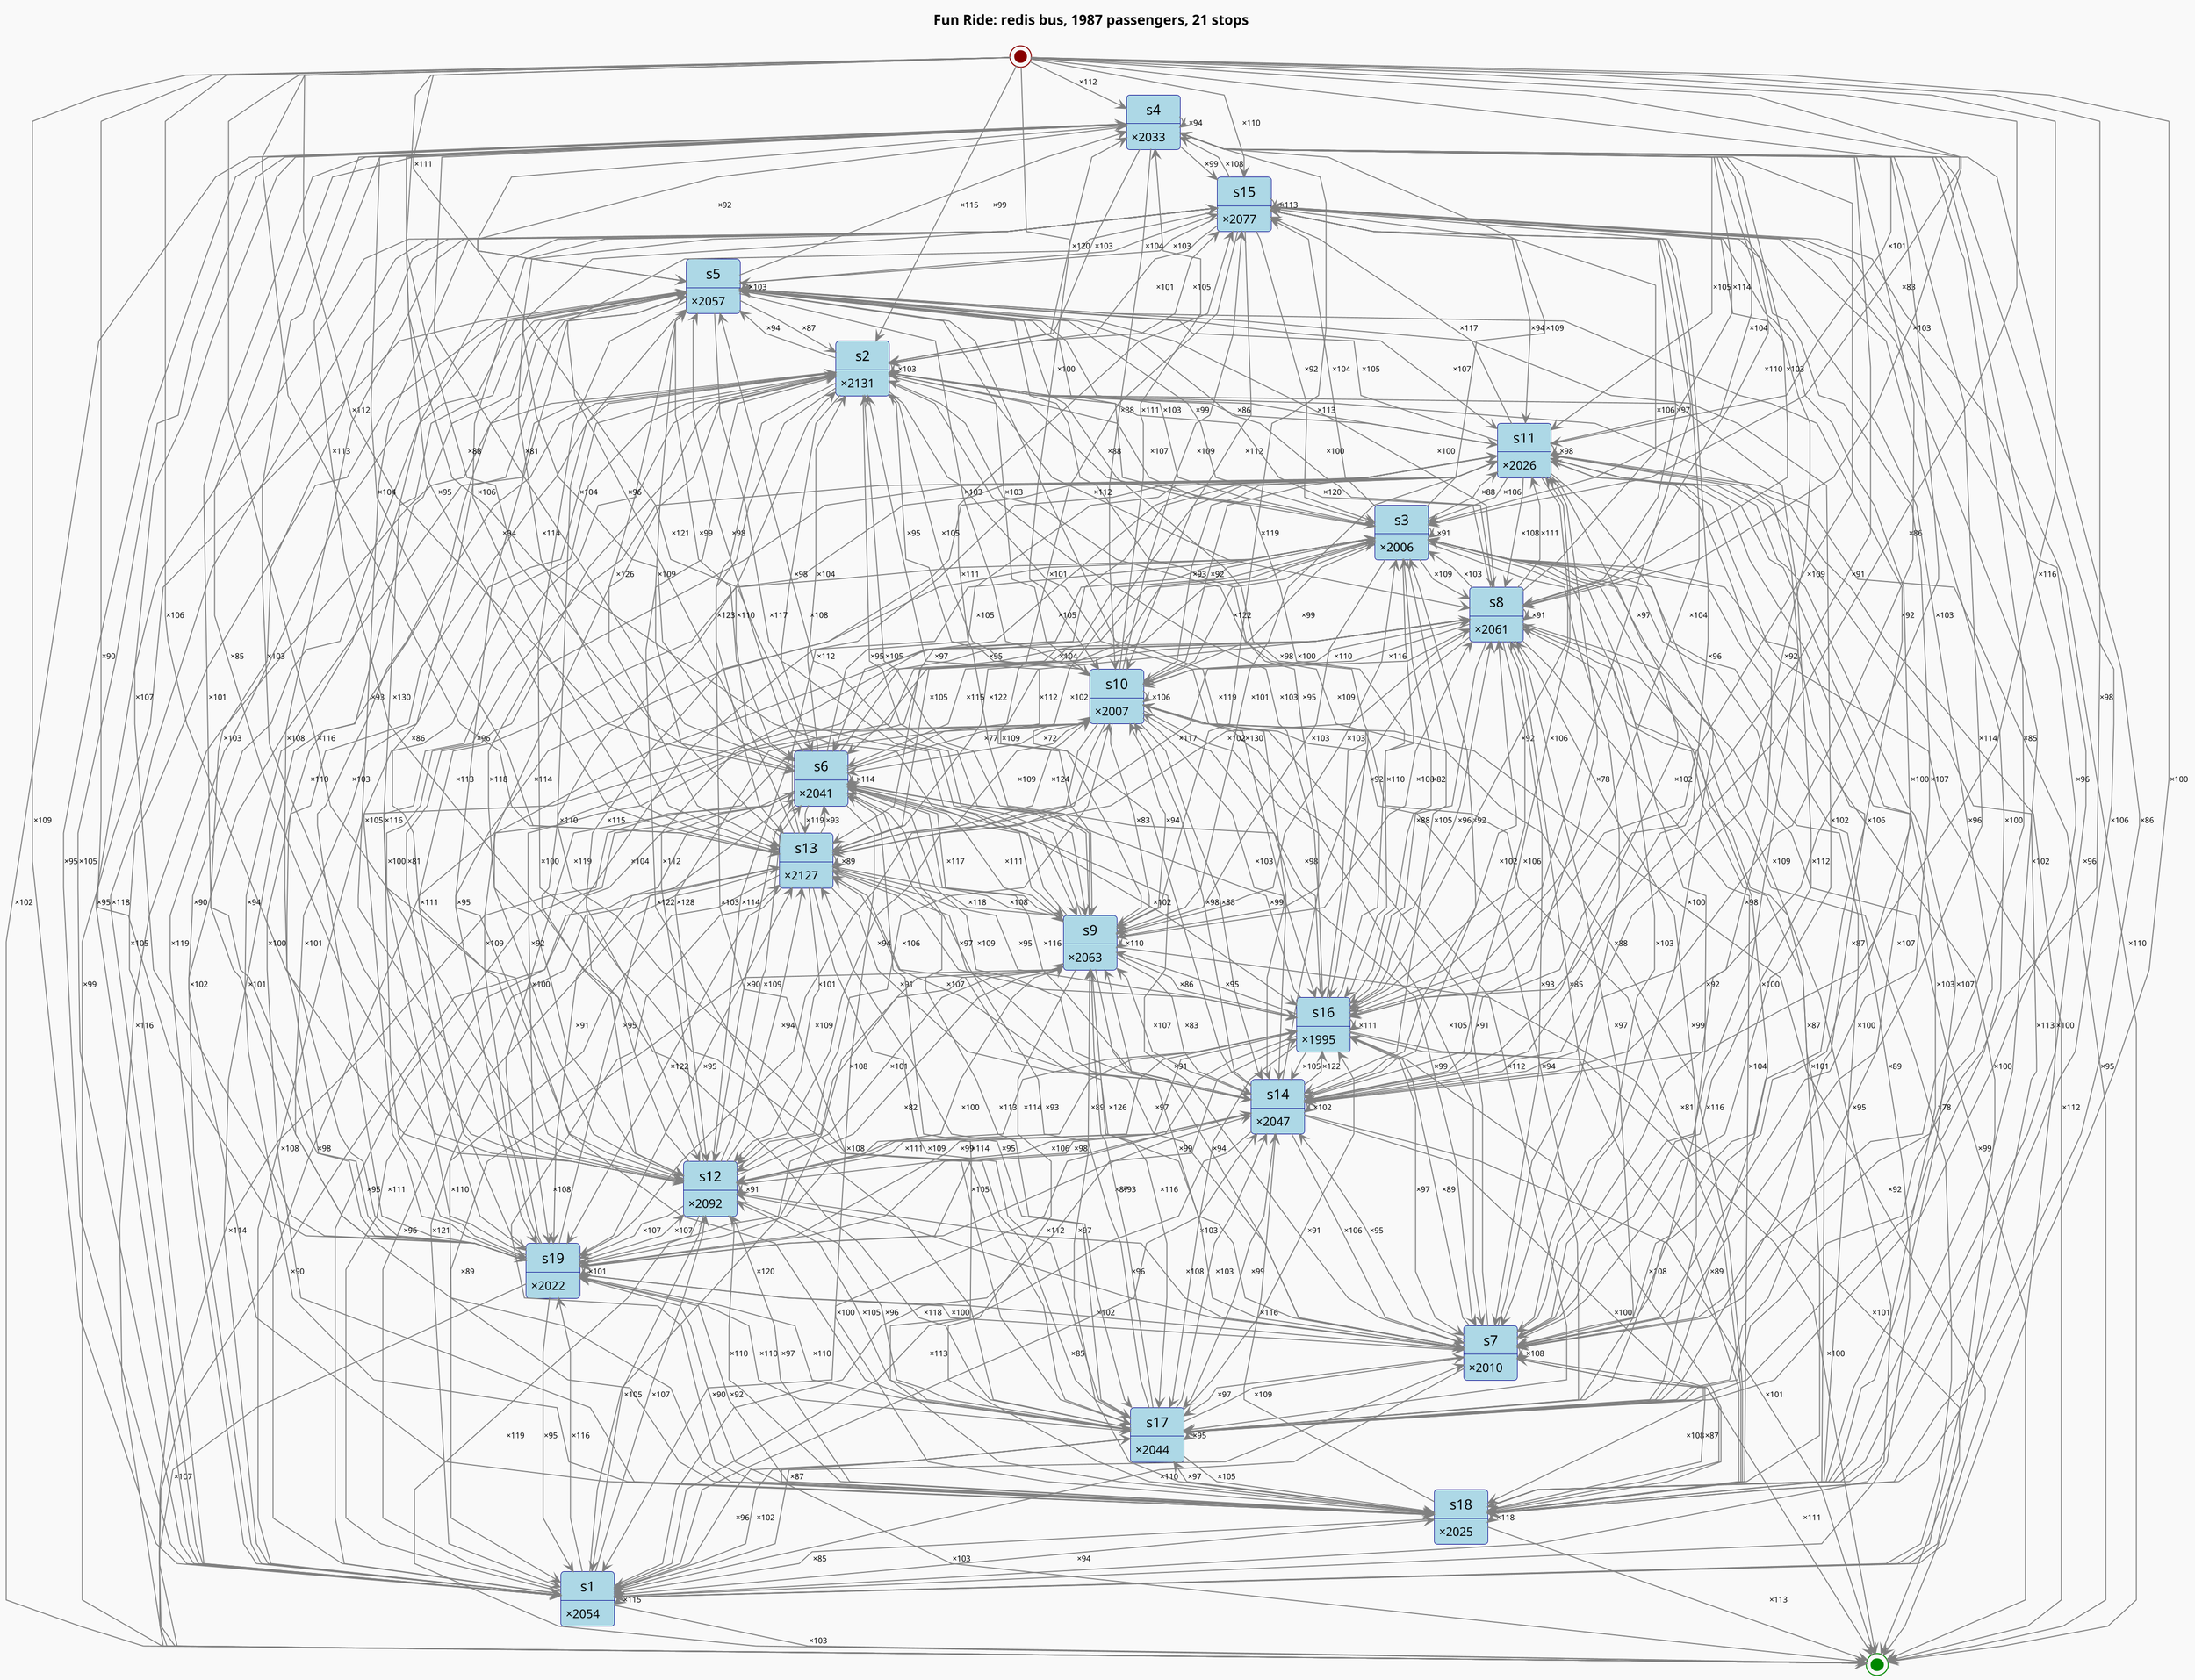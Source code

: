 @startuml
!theme mars
skinparam linetype polyline
skinparam nodesep 3
skinparam ranksep 3
skinparam ArrowFontSize 8
skinparam ArrowThickness 1
skinparam ArrowColor Gray
skinparam StateBackgroundColor LightBlue
skinparam StateBorderColor DarkBlue
skinparam StateFontColor Black
scale 4096 width
title Fun Ride: redis bus, 1987 passengers, 21 stops
state "s0" as s0 <<end>> #880000: ×1987
state "s4" as s4 : ×2033
state "sX" as sX <<end>> #008800: ×1987
state "s15" as s15 : ×2077
state "s1" as s1 : ×2054
state "s18" as s18 : ×2025
state "s17" as s17 : ×2044
state "s7" as s7 : ×2010
state "s19" as s19 : ×2022
state "s12" as s12 : ×2092
state "s14" as s14 : ×2047
state "s16" as s16 : ×1995
state "s9" as s9 : ×2063
state "s13" as s13 : ×2127
state "s6" as s6 : ×2041
state "s10" as s10 : ×2007
state "s8" as s8 : ×2061
state "s3" as s3 : ×2006
state "s11" as s11 : ×2026
state "s2" as s2 : ×2131
state "s5" as s5 : ×2057
s0 -down-> s4: ×112
s4 --> sX: ×102
s0 -down-> s15: ×110
s15 --> sX: ×110
s0 -down-> s1: ×109
s1 --> sX: ×103
s0 -down-> s18: ×100
s18 --> s18: ×118
s18 --> sX: ×113
s0 -down-> s17: ×116
s17 --> sX: ×103
s0 -down-> s7: ×98
s7 --> sX: ×111
s0 -down-> s19: ×90
s19 --> sX: ×107
s0 -down-> s12: ×106
s12 --> sX: ×119
s0 -down-> s14: ×116
s14 --> sX: ×101
s0 -down-> s16: ×86
s16 --> sX: ×100
s0 -down-> s9: ×106
s9 --> sX: ×101
s17 --> s13: ×95
s13 --> sX: ×90
s14 --> s13: ×107
s12 --> s15: ×93
s0 -down-> s6: ×112
s6 --> sX: ×114
s0 -down-> s10: ×100
s10 --> sX: ×92
s0 -down-> s8: ×103
s8 --> sX: ×99
s0 -down-> s3: ×83
s3 --> sX: ×112
s0 -down-> s11: ×101
s11 --> s3: ×106
s0 -down-> s2: ×115
s2 --> sX: ×116
s11 --> sX: ×95
s16 --> s5: ×100
s5 --> s11: ×107
s8 --> s3: ×103
s0 -down-> s13: ×113
s13 --> s7: ×97
s9 --> s10: ×94
s1 --> s8: ×78
s8 --> s10: ×116
s0 -down-> s5: ×111
s5 --> sX: ×99
s12 --> s5: ×96
s14 --> s5: ×95
s18 --> s19: ×92
s2 --> s19: ×116
s12 --> s3: ×112
s18 --> s6: ×114
s5 --> s16: ×98
s17 --> s16: ×91
s12 --> s16: ×89
s10 --> s3: ×122
s3 --> s11: ×88
s6 --> s10: ×77
s10 --> s7: ×105
s16 --> s7: ×97
s8 --> s12: ×128
s16 --> s17: ×103
s17 --> s12: ×105
s3 --> s2: ×88
s8 --> s17: ×97
s18 --> s4: ×86
s9 --> s2: ×105
s7 --> s3: ×103
s5 --> s18: ×90
s16 --> s18: ×89
s4 --> s18: ×106
s17 --> s10: ×94
s19 --> s10: ×100
s12 --> s10: ×106
s18 --> s9: ×97
s4 --> s19: ×107
s16 --> s10: ×98
s7 --> s9: ×94
s14 --> s10: ×98
s12 --> s9: ×101
s16 --> s9: ×95
s9 --> s14: ×83
s2 --> s14: ×130
s12 --> s14: ×106
s3 --> s14: ×105
s4 --> s14: ×103
s3 --> s8: ×109
s17 --> s15: ×100
s19 --> s15: ×108
s15 --> s8: ×97
s9 --> s15: ×111
s10 --> s15: ×109
s17 --> s1: ×96
s2 --> s1: ×101
s19 --> s17: ×110
s17 --> s3: ×92
s4 --> s1: ×105
s5 --> s7: ×106
s10 --> s1: ×108
s3 --> s7: ×88
s15 --> s1: ×118
s4 --> s13: ×104
s14 --> s16: ×122
s9 --> s13: ×108
s10 --> s16: ×103
s18 --> s15: ×102
s15 --> s13: ×114
s10 --> s13: ×109
s15 --> s16: ×97
s1 --> s16: ×118
s11 --> s16: ×92
s9 --> s11: ×102
s14 --> s11: ×78
s1 --> s11: ×113
s13 --> s11: ×112
s6 --> s19: ×91
s19 --> s4: ×101
s3 --> s4: ×109
s5 --> s12: ×86
s7 --> s11: ×98
s11 --> s19: ×81
s19 --> s12: ×107
s2 --> s16: ×103
s16 --> s4: ×91
s13 --> s12: ×109
s7 --> s12: ×96
s12 --> s4: ×103
s13 --> s10: ×124
s17 --> s18: ×105
s6 --> s17: ×113
s2 --> s7: ×109
s7 --> s19: ×102
s10 --> s6: ×72
s10 --> s19: ×101
s11 --> s6: ×105
s12 --> s6: ×109
s14 --> s7: ×106
s7 --> s6: ×91
s14 --> s6: ×116
s5 --> s6: ×99
s15 --> s19: ×103
s19 --> s6: ×95
s19 --> s3: ×111
s4 --> s9: ×119
s9 --> s3: ×103
s17 --> s17: ×95
s16 --> s2: ×109
s18 --> s2: ×100
s1 --> s2: ×102
s13 --> s2: ×110
s6 --> s2: ×104
s10 --> s17: ×112
s17 --> s7: ×109
s4 --> s10: ×88
s9 --> s8: ×108
s8 --> s7: ×93
s3 --> s1: ×89
s1 --> s7: ×87
s13 --> s8: ×117
s10 --> s14: ×88
s1 --> s14: ×85
s8 --> s14: ×106
s8 --> s9: ×92
s4 --> s5: ×92
s5 --> s9: ×117
s8 --> s15: ×106
s15 --> s10: ×112
s6 --> s9: ×111
s19 --> s7: ×100
s7 --> s10: ×91
s10 --> s10: ×106
s17 --> s11: ×107
s19 --> s14: ×87
s15 --> s11: ×94
s11 --> s11: ×98
s3 --> s15: ×104
s13 --> s6: ×93
s6 --> s3: ×95
s7 --> s13: ×126
s7 --> s15: ×107
s1 --> s3: ×100
s3 --> s13: ×105
s11 --> s18: ×103
s12 --> s1: ×105
s1 --> s4: ×95
s7 --> s4: ×85
s2 --> s12: ×114
s11 --> s9: ×101
s9 --> s12: ×108
s14 --> s8: ×102
s8 --> s8: ×91
s8 --> s1: ×95
s1 --> s12: ×107
s16 --> s1: ×100
s1 --> s18: ×94
s3 --> s18: ×100
s9 --> s16: ×86
s16 --> s19: ×99
s1 --> s1: ×115
s1 --> s19: ×116
s10 --> s5: ×103
s5 --> s19: ×110
s11 --> s10: ×92
s13 --> s5: ×109
s17 --> s5: ×119
s6 --> s16: ×102
s11 --> s5: ×105
s7 --> s18: ×108
s4 --> s17: ×96
s9 --> s9: ×110
s9 --> s17: ×116
s14 --> s17: ×99
s6 --> s1: ×95
s1 --> s17: ×102
s13 --> s17: ×109
s1 --> s10: ×98
s6 --> s6: ×114
s9 --> s6: ×117
s6 --> s11: ×105
s5 --> s14: ×119
s14 --> s15: ×92
s15 --> s14: ×96
s14 --> s3: ×92
s16 --> s16: ×111
s16 --> s8: ×96
s4 --> s11: ×105
s11 --> s8: ×108
s12 --> s8: ×114
s17 --> s4: ×113
s4 --> s8: ×110
s12 --> s2: ×118
s9 --> s18: ×112
s18 --> s16: ×108
s19 --> s16: ×98
s16 --> s6: ×99
s8 --> s6: ×115
s15 --> s7: ×100
s14 --> s4: ×92
s10 --> s4: ×111
s11 --> s13: ×97
s13 --> s1: ×121
s1 --> s13: ×96
s10 --> s9: ×83
s13 --> s13: ×89
s7 --> s16: ×89
s16 --> s14: ×105
s5 --> s3: ×99
s16 --> s3: ×82
s3 --> s17: ×100
s7 --> s1: ×110
s19 --> s18: ×90
s18 --> s14: ×116
s2 --> s15: ×105
s6 --> s18: ×108
s7 --> s5: ×102
s13 --> s3: ×122
s3 --> s19: ×95
s16 --> s13: ×97
s16 --> s12: ×114
s12 --> s18: ×110
s11 --> s17: ×87
s13 --> s9: ×118
s9 --> s7: ×99
s6 --> s7: ×99
s4 --> s3: ×104
s3 --> s12: ×104
s12 --> s7: ×108
s2 --> s18: ×101
s18 --> s5: ×94
s6 --> s5: ×98
s5 --> s15: ×104
s4 --> s12: ×85
s13 --> s4: ×95
s4 --> s15: ×99
s6 --> s15: ×104
s15 --> s18: ×96
s18 --> s17: ×97
s8 --> s4: ×103
s11 --> s12: ×110
s14 --> s1: ×113
s14 --> s2: ×109
s4 --> s6: ×88
s6 --> s12: ×90
s13 --> s15: ×94
s15 --> s2: ×101
s3 --> s5: ×103
s19 --> s1: ×95
s2 --> s13: ×123
s12 --> s19: ×107
s19 --> s2: ×105
s14 --> s9: ×107
s16 --> s11: ×106
s18 --> s8: ×101
s10 --> s11: ×93
s10 --> s18: ×81
s18 --> s13: ×108
s14 --> s19: ×105
s19 --> s5: ×103
s5 --> s13: ×126
s6 --> s13: ×119
s5 --> s4: ×99
s19 --> s8: ×109
s8 --> s2: ×120
s18 --> s10: ×116
s19 --> s19: ×101
s7 --> s7: ×108
s15 --> s9: ×101
s2 --> s9: ×95
s8 --> s18: ×104
s18 --> s11: ×107
s3 --> s3: ×91
s3 --> s9: ×103
s4 --> s16: ×109
s4 --> s4: ×94
s5 --> s8: ×100
s8 --> s13: ×102
s13 --> s18: ×110
s17 --> s14: ×103
s14 --> s18: ×100
s19 --> s13: ×95
s16 --> s15: ×104
s2 --> s10: ×95
s15 --> s5: ×103
s5 --> s1: ×105
s11 --> s4: ×114
s14 --> s12: ×111
s18 --> s12: ×97
s18 --> s3: ×87
s2 --> s6: ×98
s11 --> s14: ×102
s8 --> s19: ×92
s11 --> s7: ×100
s8 --> s16: ×88
s12 --> s11: ×115
s3 --> s6: ×104
s3 --> s10: ×99
s11 --> s15: ×117
s6 --> s4: ×81
s14 --> s14: ×102
s17 --> s2: ×122
s7 --> s14: ×95
s5 --> s2: ×87
s1 --> s5: ×119
s8 --> s5: ×100
s2 --> s8: ×112
s5 --> s17: ×100
s9 --> s1: ×89
s10 --> s12: ×94
s5 --> s5: ×103
s13 --> s14: ×91
s1 --> s9: ×120
s4 --> s7: ×114
s10 --> s8: ×110
s13 --> s19: ×122
s15 --> s17: ×96
s17 --> s19: ×110
s17 --> s8: ×99
s2 --> s4: ×120
s15 --> s15: ×113
s17 --> s9: ×93
s19 --> s9: ×100
s7 --> s2: ×112
s2 --> s5: ×94
s5 --> s10: ×103
s15 --> s4: ×108
s19 --> s11: ×100
s9 --> s4: ×121
s11 --> s2: ×113
s2 --> s2: ×103
s7 --> s17: ×97
s15 --> s3: ×92
s1 --> s6: ×111
s17 --> s6: ×93
s2 --> s17: ×103
s6 --> s8: ×112
s18 --> s7: ×87
s4 --> s2: ×103
s18 --> s1: ×85
s2 --> s3: ×107
s3 --> s16: ×110
s8 --> s11: ×111
s9 --> s19: ×82
s1 --> s15: ×95
s9 --> s5: ×108
s12 --> s17: ×96
s13 --> s16: ×95
s11 --> s1: ×100
s15 --> s12: ×130
s6 --> s14: ×109
s10 --> s2: ×105
s12 --> s12: ×91
s12 --> s13: ×94
s2 --> s11: ×86
s15 --> s6: ×96
s7 --> s8: ×85
@enduml

